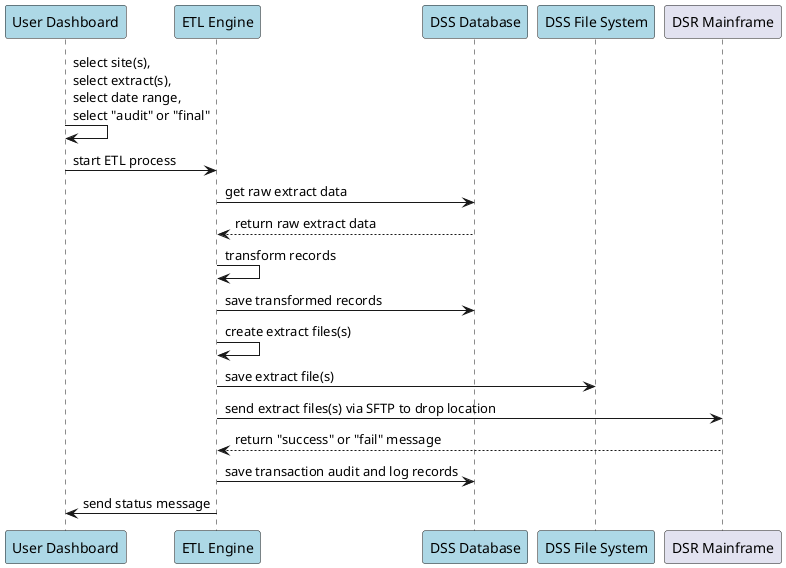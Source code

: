 @startuml

' ETL Workflow Sequence Diagram

participant   "User Dashboard"   as DSH #lightblue
participant   "ETL Engine"       as ETL #lightblue
participant   "DSS Database"     as DDB #lightblue
participant   "DSS File System"  as FSY #lightblue
participant   "DSR Mainframe"    as DSR

DSH ->  DSH : select site(s),\nselect extract(s),\nselect date range,\nselect "audit" or "final"
DSH ->  ETL : start ETL process
ETL ->  DDB : get raw extract data
DDB --> ETL : return raw extract data
ETL ->  ETL : transform records
ETL ->  DDB : save transformed records
ETL ->  ETL : create extract files(s)
ETL ->  FSY : save extract file(s)
ETL ->  DSR : send extract files(s) via SFTP to drop location
DSR --> ETL : return "success" or "fail" message
ETL ->  DDB : save transaction audit and log records
ETL ->  DSH : send status message

@enduml